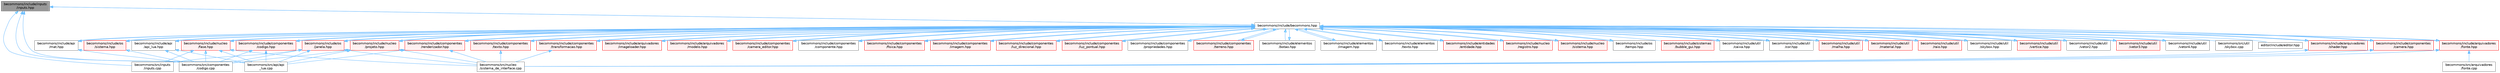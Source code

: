 digraph "becommons/include/inputs/inputs.hpp"
{
 // LATEX_PDF_SIZE
  bgcolor="transparent";
  edge [fontname=Helvetica,fontsize=10,labelfontname=Helvetica,labelfontsize=10];
  node [fontname=Helvetica,fontsize=10,shape=box,height=0.2,width=0.4];
  Node1 [id="Node000001",label="becommons/include/inputs\l/inputs.hpp",height=0.2,width=0.4,color="gray40", fillcolor="grey60", style="filled", fontcolor="black",tooltip=" "];
  Node1 -> Node2 [id="edge1_Node000001_Node000002",dir="back",color="steelblue1",style="solid",tooltip=" "];
  Node2 [id="Node000002",label="becommons/include/becommons.hpp",height=0.2,width=0.4,color="grey40", fillcolor="white", style="filled",URL="$becommons_8hpp.html",tooltip=" "];
  Node2 -> Node3 [id="edge2_Node000002_Node000003",dir="back",color="steelblue1",style="solid",tooltip=" "];
  Node3 [id="Node000003",label="becommons/include/api\l/api_lua.hpp",height=0.2,width=0.4,color="grey40", fillcolor="white", style="filled",URL="$api__lua_8hpp.html",tooltip="Gerencia a configuração do luabridge para api lua."];
  Node3 -> Node2 [id="edge3_Node000003_Node000002",dir="back",color="steelblue1",style="solid",tooltip=" "];
  Node3 -> Node4 [id="edge4_Node000003_Node000004",dir="back",color="steelblue1",style="solid",tooltip=" "];
  Node4 [id="Node000004",label="becommons/src/api/api\l_lua.cpp",height=0.2,width=0.4,color="grey40", fillcolor="white", style="filled",URL="$api__lua_8cpp.html",tooltip=" "];
  Node3 -> Node5 [id="edge5_Node000003_Node000005",dir="back",color="steelblue1",style="solid",tooltip=" "];
  Node5 [id="Node000005",label="becommons/src/componentes\l/codigo.cpp",height=0.2,width=0.4,color="grey40", fillcolor="white", style="filled",URL="$codigo_8cpp.html",tooltip=" "];
  Node2 -> Node6 [id="edge6_Node000002_Node000006",dir="back",color="steelblue1",style="solid",tooltip=" "];
  Node6 [id="Node000006",label="becommons/include/api\l/mat.hpp",height=0.2,width=0.4,color="grey40", fillcolor="white", style="filled",URL="$mat_8hpp.html",tooltip="Gerencia funçoes matemáticas."];
  Node6 -> Node2 [id="edge7_Node000006_Node000002",dir="back",color="steelblue1",style="solid",tooltip=" "];
  Node6 -> Node5 [id="edge8_Node000006_Node000005",dir="back",color="steelblue1",style="solid",tooltip=" "];
  Node2 -> Node7 [id="edge9_Node000002_Node000007",dir="back",color="steelblue1",style="solid",tooltip=" "];
  Node7 [id="Node000007",label="becommons/include/arquivadores\l/fonte.hpp",height=0.2,width=0.4,color="red", fillcolor="#FFF0F0", style="filled",URL="$fonte_8hpp.html",tooltip="Define estruturas básicas para renderização de textos."];
  Node7 -> Node2 [id="edge10_Node000007_Node000002",dir="back",color="steelblue1",style="solid",tooltip=" "];
  Node7 -> Node8 [id="edge11_Node000007_Node000008",dir="back",color="steelblue1",style="solid",tooltip=" "];
  Node8 [id="Node000008",label="becommons/src/arquivadores\l/fonte.cpp",height=0.2,width=0.4,color="grey40", fillcolor="white", style="filled",URL="$fonte_8cpp.html",tooltip=" "];
  Node7 -> Node9 [id="edge12_Node000007_Node000009",dir="back",color="steelblue1",style="solid",tooltip=" "];
  Node9 [id="Node000009",label="becommons/src/nucleo\l/sistema_de_interface.cpp",height=0.2,width=0.4,color="grey40", fillcolor="white", style="filled",URL="$sistema__de__interface_8cpp.html",tooltip=" "];
  Node2 -> Node11 [id="edge13_Node000002_Node000011",dir="back",color="steelblue1",style="solid",tooltip=" "];
  Node11 [id="Node000011",label="becommons/include/arquivadores\l/imageloader.hpp",height=0.2,width=0.4,color="red", fillcolor="#FFF0F0", style="filled",URL="$imageloader_8hpp.html",tooltip="Gerencia as imagems/texturas carregadas na engine."];
  Node11 -> Node2 [id="edge14_Node000011_Node000002",dir="back",color="steelblue1",style="solid",tooltip=" "];
  Node2 -> Node16 [id="edge15_Node000002_Node000016",dir="back",color="steelblue1",style="solid",tooltip=" "];
  Node16 [id="Node000016",label="becommons/include/arquivadores\l/modelo.hpp",height=0.2,width=0.4,color="red", fillcolor="#FFF0F0", style="filled",URL="$modelo_8hpp.html",tooltip="Carrega um modelo usando a biblioteca assimp com base em um diretório."];
  Node16 -> Node2 [id="edge16_Node000016_Node000002",dir="back",color="steelblue1",style="solid",tooltip=" "];
  Node2 -> Node17 [id="edge17_Node000002_Node000017",dir="back",color="steelblue1",style="solid",tooltip=" "];
  Node17 [id="Node000017",label="becommons/include/arquivadores\l/shader.hpp",height=0.2,width=0.4,color="red", fillcolor="#FFF0F0", style="filled",URL="$shader_8hpp.html",tooltip="Gerencia os shaders GLSL."];
  Node17 -> Node2 [id="edge18_Node000017_Node000002",dir="back",color="steelblue1",style="solid",tooltip=" "];
  Node17 -> Node9 [id="edge19_Node000017_Node000009",dir="back",color="steelblue1",style="solid",tooltip=" "];
  Node2 -> Node23 [id="edge20_Node000002_Node000023",dir="back",color="steelblue1",style="solid",tooltip=" "];
  Node23 [id="Node000023",label="becommons/include/componentes\l/camera.hpp",height=0.2,width=0.4,color="red", fillcolor="#FFF0F0", style="filled",URL="$camera_8hpp.html",tooltip="Estrutura básica de câmera."];
  Node23 -> Node2 [id="edge21_Node000023_Node000002",dir="back",color="steelblue1",style="solid",tooltip=" "];
  Node23 -> Node9 [id="edge22_Node000023_Node000009",dir="back",color="steelblue1",style="solid",tooltip=" "];
  Node2 -> Node26 [id="edge23_Node000002_Node000026",dir="back",color="steelblue1",style="solid",tooltip=" "];
  Node26 [id="Node000026",label="becommons/include/componentes\l/camera_editor.hpp",height=0.2,width=0.4,color="red", fillcolor="#FFF0F0", style="filled",URL="$camera__editor_8hpp.html",tooltip=" "];
  Node26 -> Node2 [id="edge24_Node000026_Node000002",dir="back",color="steelblue1",style="solid",tooltip=" "];
  Node2 -> Node31 [id="edge25_Node000002_Node000031",dir="back",color="steelblue1",style="solid",tooltip=" "];
  Node31 [id="Node000031",label="becommons/include/componentes\l/codigo.hpp",height=0.2,width=0.4,color="red", fillcolor="#FFF0F0", style="filled",URL="$codigo_8hpp.html",tooltip="Componente de código para entidades ECS."];
  Node31 -> Node2 [id="edge26_Node000031_Node000002",dir="back",color="steelblue1",style="solid",tooltip=" "];
  Node31 -> Node4 [id="edge27_Node000031_Node000004",dir="back",color="steelblue1",style="solid",tooltip=" "];
  Node31 -> Node5 [id="edge28_Node000031_Node000005",dir="back",color="steelblue1",style="solid",tooltip=" "];
  Node2 -> Node33 [id="edge29_Node000002_Node000033",dir="back",color="steelblue1",style="solid",tooltip=" "];
  Node33 [id="Node000033",label="becommons/include/componentes\l/componente.hpp",height=0.2,width=0.4,color="grey40", fillcolor="white", style="filled",URL="$componente_8hpp.html",tooltip="Estrutura base para componetes."];
  Node33 -> Node2 [id="edge30_Node000033_Node000002",dir="back",color="steelblue1",style="solid",tooltip=" "];
  Node2 -> Node34 [id="edge31_Node000002_Node000034",dir="back",color="steelblue1",style="solid",tooltip=" "];
  Node34 [id="Node000034",label="becommons/include/componentes\l/fisica.hpp",height=0.2,width=0.4,color="red", fillcolor="#FFF0F0", style="filled",URL="$fisica_8hpp.html",tooltip="Componente de física para entidades ECS."];
  Node34 -> Node2 [id="edge32_Node000034_Node000002",dir="back",color="steelblue1",style="solid",tooltip=" "];
  Node2 -> Node37 [id="edge33_Node000002_Node000037",dir="back",color="steelblue1",style="solid",tooltip=" "];
  Node37 [id="Node000037",label="becommons/include/componentes\l/imagem.hpp",height=0.2,width=0.4,color="red", fillcolor="#FFF0F0", style="filled",URL="$componentes_2imagem_8hpp.html",tooltip=" "];
  Node37 -> Node2 [id="edge34_Node000037_Node000002",dir="back",color="steelblue1",style="solid",tooltip=" "];
  Node2 -> Node38 [id="edge35_Node000002_Node000038",dir="back",color="steelblue1",style="solid",tooltip=" "];
  Node38 [id="Node000038",label="becommons/include/componentes\l/luz_direcional.hpp",height=0.2,width=0.4,color="red", fillcolor="#FFF0F0", style="filled",URL="$luz__direcional_8hpp.html",tooltip=" "];
  Node38 -> Node2 [id="edge36_Node000038_Node000002",dir="back",color="steelblue1",style="solid",tooltip=" "];
  Node2 -> Node39 [id="edge37_Node000002_Node000039",dir="back",color="steelblue1",style="solid",tooltip=" "];
  Node39 [id="Node000039",label="becommons/include/componentes\l/luz_pontual.hpp",height=0.2,width=0.4,color="red", fillcolor="#FFF0F0", style="filled",URL="$luz__pontual_8hpp.html",tooltip=" "];
  Node39 -> Node2 [id="edge38_Node000039_Node000002",dir="back",color="steelblue1",style="solid",tooltip=" "];
  Node2 -> Node40 [id="edge39_Node000002_Node000040",dir="back",color="steelblue1",style="solid",tooltip=" "];
  Node40 [id="Node000040",label="becommons/include/componentes\l/propriedades.hpp",height=0.2,width=0.4,color="grey40", fillcolor="white", style="filled",URL="$propriedades_8hpp.html",tooltip=" "];
  Node40 -> Node2 [id="edge40_Node000040_Node000002",dir="back",color="steelblue1",style="solid",tooltip=" "];
  Node2 -> Node41 [id="edge41_Node000002_Node000041",dir="back",color="steelblue1",style="solid",tooltip=" "];
  Node41 [id="Node000041",label="becommons/include/componentes\l/renderizador.hpp",height=0.2,width=0.4,color="red", fillcolor="#FFF0F0", style="filled",URL="$renderizador_8hpp.html",tooltip=" "];
  Node41 -> Node2 [id="edge42_Node000041_Node000002",dir="back",color="steelblue1",style="solid",tooltip=" "];
  Node41 -> Node4 [id="edge43_Node000041_Node000004",dir="back",color="steelblue1",style="solid",tooltip=" "];
  Node41 -> Node9 [id="edge44_Node000041_Node000009",dir="back",color="steelblue1",style="solid",tooltip=" "];
  Node2 -> Node42 [id="edge45_Node000002_Node000042",dir="back",color="steelblue1",style="solid",tooltip=" "];
  Node42 [id="Node000042",label="becommons/include/componentes\l/terreno.hpp",height=0.2,width=0.4,color="red", fillcolor="#FFF0F0", style="filled",URL="$terreno_8hpp.html",tooltip=" "];
  Node42 -> Node2 [id="edge46_Node000042_Node000002",dir="back",color="steelblue1",style="solid",tooltip=" "];
  Node2 -> Node43 [id="edge47_Node000002_Node000043",dir="back",color="steelblue1",style="solid",tooltip=" "];
  Node43 [id="Node000043",label="becommons/include/componentes\l/texto.hpp",height=0.2,width=0.4,color="red", fillcolor="#FFF0F0", style="filled",URL="$componentes_2texto_8hpp.html",tooltip=" "];
  Node43 -> Node2 [id="edge48_Node000043_Node000002",dir="back",color="steelblue1",style="solid",tooltip=" "];
  Node43 -> Node9 [id="edge49_Node000043_Node000009",dir="back",color="steelblue1",style="solid",tooltip=" "];
  Node2 -> Node44 [id="edge50_Node000002_Node000044",dir="back",color="steelblue1",style="solid",tooltip=" "];
  Node44 [id="Node000044",label="becommons/include/componentes\l/transformacao.hpp",height=0.2,width=0.4,color="red", fillcolor="#FFF0F0", style="filled",URL="$transformacao_8hpp.html",tooltip="Calcula a mtriz de modelo para um objeto 3d qualquer."];
  Node44 -> Node2 [id="edge51_Node000044_Node000002",dir="back",color="steelblue1",style="solid",tooltip=" "];
  Node44 -> Node9 [id="edge52_Node000044_Node000009",dir="back",color="steelblue1",style="solid",tooltip=" "];
  Node2 -> Node46 [id="edge53_Node000002_Node000046",dir="back",color="steelblue1",style="solid",tooltip=" "];
  Node46 [id="Node000046",label="becommons/include/elementos\l/botao.hpp",height=0.2,width=0.4,color="grey40", fillcolor="white", style="filled",URL="$botao_8hpp.html",tooltip=" "];
  Node46 -> Node2 [id="edge54_Node000046_Node000002",dir="back",color="steelblue1",style="solid",tooltip=" "];
  Node2 -> Node47 [id="edge55_Node000002_Node000047",dir="back",color="steelblue1",style="solid",tooltip=" "];
  Node47 [id="Node000047",label="becommons/include/elementos\l/imagem.hpp",height=0.2,width=0.4,color="grey40", fillcolor="white", style="filled",URL="$elementos_2imagem_8hpp.html",tooltip="Gerencia a configuração do luabridge para api lua."];
  Node47 -> Node2 [id="edge56_Node000047_Node000002",dir="back",color="steelblue1",style="solid",tooltip=" "];
  Node2 -> Node48 [id="edge57_Node000002_Node000048",dir="back",color="steelblue1",style="solid",tooltip=" "];
  Node48 [id="Node000048",label="becommons/include/elementos\l/texto.hpp",height=0.2,width=0.4,color="grey40", fillcolor="white", style="filled",URL="$elementos_2texto_8hpp.html",tooltip=" "];
  Node48 -> Node2 [id="edge58_Node000048_Node000002",dir="back",color="steelblue1",style="solid",tooltip=" "];
  Node2 -> Node49 [id="edge59_Node000002_Node000049",dir="back",color="steelblue1",style="solid",tooltip=" "];
  Node49 [id="Node000049",label="becommons/include/entidades\l/entidade.hpp",height=0.2,width=0.4,color="red", fillcolor="#FFF0F0", style="filled",URL="$entidade_8hpp.html",tooltip="Inclusoes e defini��es relacionadas � entidade."];
  Node49 -> Node2 [id="edge60_Node000049_Node000002",dir="back",color="steelblue1",style="solid",tooltip=" "];
  Node2 -> Node1 [id="edge61_Node000002_Node000001",dir="back",color="steelblue1",style="solid",tooltip=" "];
  Node2 -> Node50 [id="edge62_Node000002_Node000050",dir="back",color="steelblue1",style="solid",tooltip=" "];
  Node50 [id="Node000050",label="becommons/include/nucleo\l/fase.hpp",height=0.2,width=0.4,color="red", fillcolor="#FFF0F0", style="filled",URL="$fase_8hpp.html",tooltip="Gerencia sistemas numa fase."];
  Node50 -> Node2 [id="edge63_Node000050_Node000002",dir="back",color="steelblue1",style="solid",tooltip=" "];
  Node50 -> Node4 [id="edge64_Node000050_Node000004",dir="back",color="steelblue1",style="solid",tooltip=" "];
  Node50 -> Node5 [id="edge65_Node000050_Node000005",dir="back",color="steelblue1",style="solid",tooltip=" "];
  Node50 -> Node51 [id="edge66_Node000050_Node000051",dir="back",color="steelblue1",style="solid",tooltip=" "];
  Node51 [id="Node000051",label="becommons/src/inputs\l/inputs.cpp",height=0.2,width=0.4,color="grey40", fillcolor="white", style="filled",URL="$inputs_8cpp.html",tooltip=" "];
  Node50 -> Node9 [id="edge67_Node000050_Node000009",dir="back",color="steelblue1",style="solid",tooltip=" "];
  Node2 -> Node53 [id="edge68_Node000002_Node000053",dir="back",color="steelblue1",style="solid",tooltip=" "];
  Node53 [id="Node000053",label="becommons/include/nucleo\l/projeto.hpp",height=0.2,width=0.4,color="red", fillcolor="#FFF0F0", style="filled",URL="$projeto_8hpp.html",tooltip="Gerencia configurações do projeto."];
  Node53 -> Node2 [id="edge69_Node000053_Node000002",dir="back",color="steelblue1",style="solid",tooltip=" "];
  Node53 -> Node4 [id="edge70_Node000053_Node000004",dir="back",color="steelblue1",style="solid",tooltip=" "];
  Node53 -> Node5 [id="edge71_Node000053_Node000005",dir="back",color="steelblue1",style="solid",tooltip=" "];
  Node53 -> Node9 [id="edge72_Node000053_Node000009",dir="back",color="steelblue1",style="solid",tooltip=" "];
  Node2 -> Node55 [id="edge73_Node000002_Node000055",dir="back",color="steelblue1",style="solid",tooltip=" "];
  Node55 [id="Node000055",label="becommons/include/nucleo\l/registro.hpp",height=0.2,width=0.4,color="red", fillcolor="#FFF0F0", style="filled",URL="$registro_8hpp.html",tooltip="Inclusoes e definições relacionadas à registro."];
  Node55 -> Node2 [id="edge74_Node000055_Node000002",dir="back",color="steelblue1",style="solid",tooltip=" "];
  Node2 -> Node56 [id="edge75_Node000002_Node000056",dir="back",color="steelblue1",style="solid",tooltip=" "];
  Node56 [id="Node000056",label="becommons/include/nucleo\l/sistema.hpp",height=0.2,width=0.4,color="red", fillcolor="#FFF0F0", style="filled",URL="$nucleo_2sistema_8hpp.html",tooltip=" "];
  Node56 -> Node2 [id="edge76_Node000056_Node000002",dir="back",color="steelblue1",style="solid",tooltip=" "];
  Node2 -> Node59 [id="edge77_Node000002_Node000059",dir="back",color="steelblue1",style="solid",tooltip=" "];
  Node59 [id="Node000059",label="becommons/include/os\l/janela.hpp",height=0.2,width=0.4,color="red", fillcolor="#FFF0F0", style="filled",URL="$janela_8hpp.html",tooltip="Inicia e gerencia janela glfw."];
  Node59 -> Node2 [id="edge78_Node000059_Node000002",dir="back",color="steelblue1",style="solid",tooltip=" "];
  Node59 -> Node4 [id="edge79_Node000059_Node000004",dir="back",color="steelblue1",style="solid",tooltip=" "];
  Node59 -> Node5 [id="edge80_Node000059_Node000005",dir="back",color="steelblue1",style="solid",tooltip=" "];
  Node59 -> Node51 [id="edge81_Node000059_Node000051",dir="back",color="steelblue1",style="solid",tooltip=" "];
  Node59 -> Node9 [id="edge82_Node000059_Node000009",dir="back",color="steelblue1",style="solid",tooltip=" "];
  Node2 -> Node61 [id="edge83_Node000002_Node000061",dir="back",color="steelblue1",style="solid",tooltip=" "];
  Node61 [id="Node000061",label="becommons/include/os\l/sistema.hpp",height=0.2,width=0.4,color="red", fillcolor="#FFF0F0", style="filled",URL="$os_2sistema_8hpp.html",tooltip="funçoes do sistema"];
  Node61 -> Node2 [id="edge84_Node000061_Node000002",dir="back",color="steelblue1",style="solid",tooltip=" "];
  Node61 -> Node5 [id="edge85_Node000061_Node000005",dir="back",color="steelblue1",style="solid",tooltip=" "];
  Node2 -> Node62 [id="edge86_Node000002_Node000062",dir="back",color="steelblue1",style="solid",tooltip=" "];
  Node62 [id="Node000062",label="becommons/include/os\l/tempo.hpp",height=0.2,width=0.4,color="grey40", fillcolor="white", style="filled",URL="$tempo_8hpp.html",tooltip="Inicia e gerencia o tempo."];
  Node62 -> Node2 [id="edge87_Node000062_Node000002",dir="back",color="steelblue1",style="solid",tooltip=" "];
  Node2 -> Node63 [id="edge88_Node000002_Node000063",dir="back",color="steelblue1",style="solid",tooltip=" "];
  Node63 [id="Node000063",label="becommons/include/sistemas\l/bubble_gui.hpp",height=0.2,width=0.4,color="red", fillcolor="#FFF0F0", style="filled",URL="$bubble__gui_8hpp.html",tooltip=" "];
  Node2 -> Node64 [id="edge89_Node000002_Node000064",dir="back",color="steelblue1",style="solid",tooltip=" "];
  Node64 [id="Node000064",label="becommons/include/util\l/caixa.hpp",height=0.2,width=0.4,color="grey40", fillcolor="white", style="filled",URL="$caixa_8hpp.html",tooltip=" "];
  Node64 -> Node2 [id="edge90_Node000064_Node000002",dir="back",color="steelblue1",style="solid",tooltip=" "];
  Node2 -> Node65 [id="edge91_Node000002_Node000065",dir="back",color="steelblue1",style="solid",tooltip=" "];
  Node65 [id="Node000065",label="becommons/include/util\l/cor.hpp",height=0.2,width=0.4,color="grey40", fillcolor="white", style="filled",URL="$cor_8hpp.html",tooltip=" "];
  Node65 -> Node2 [id="edge92_Node000065_Node000002",dir="back",color="steelblue1",style="solid",tooltip=" "];
  Node2 -> Node66 [id="edge93_Node000002_Node000066",dir="back",color="steelblue1",style="solid",tooltip=" "];
  Node66 [id="Node000066",label="becommons/include/util\l/malha.hpp",height=0.2,width=0.4,color="red", fillcolor="#FFF0F0", style="filled",URL="$malha_8hpp.html",tooltip=" "];
  Node66 -> Node2 [id="edge94_Node000066_Node000002",dir="back",color="steelblue1",style="solid",tooltip=" "];
  Node2 -> Node68 [id="edge95_Node000002_Node000068",dir="back",color="steelblue1",style="solid",tooltip=" "];
  Node68 [id="Node000068",label="becommons/include/util\l/material.hpp",height=0.2,width=0.4,color="red", fillcolor="#FFF0F0", style="filled",URL="$material_8hpp.html",tooltip=" "];
  Node68 -> Node2 [id="edge96_Node000068_Node000002",dir="back",color="steelblue1",style="solid",tooltip=" "];
  Node2 -> Node69 [id="edge97_Node000002_Node000069",dir="back",color="steelblue1",style="solid",tooltip=" "];
  Node69 [id="Node000069",label="becommons/include/util\l/raio.hpp",height=0.2,width=0.4,color="red", fillcolor="#FFF0F0", style="filled",URL="$raio_8hpp.html",tooltip=" "];
  Node69 -> Node2 [id="edge98_Node000069_Node000002",dir="back",color="steelblue1",style="solid",tooltip=" "];
  Node2 -> Node70 [id="edge99_Node000002_Node000070",dir="back",color="steelblue1",style="solid",tooltip=" "];
  Node70 [id="Node000070",label="becommons/include/util\l/skybox.hpp",height=0.2,width=0.4,color="grey40", fillcolor="white", style="filled",URL="$skybox_8hpp.html",tooltip=" "];
  Node70 -> Node2 [id="edge100_Node000070_Node000002",dir="back",color="steelblue1",style="solid",tooltip=" "];
  Node2 -> Node71 [id="edge101_Node000002_Node000071",dir="back",color="steelblue1",style="solid",tooltip=" "];
  Node71 [id="Node000071",label="becommons/include/util\l/vertice.hpp",height=0.2,width=0.4,color="red", fillcolor="#FFF0F0", style="filled",URL="$vertice_8hpp.html",tooltip=" "];
  Node71 -> Node2 [id="edge102_Node000071_Node000002",dir="back",color="steelblue1",style="solid",tooltip=" "];
  Node2 -> Node72 [id="edge103_Node000002_Node000072",dir="back",color="steelblue1",style="solid",tooltip=" "];
  Node72 [id="Node000072",label="becommons/include/util\l/vetor2.hpp",height=0.2,width=0.4,color="grey40", fillcolor="white", style="filled",URL="$vetor2_8hpp.html",tooltip=" "];
  Node72 -> Node2 [id="edge104_Node000072_Node000002",dir="back",color="steelblue1",style="solid",tooltip=" "];
  Node2 -> Node73 [id="edge105_Node000002_Node000073",dir="back",color="steelblue1",style="solid",tooltip=" "];
  Node73 [id="Node000073",label="becommons/include/util\l/vetor3.hpp",height=0.2,width=0.4,color="red", fillcolor="#FFF0F0", style="filled",URL="$vetor3_8hpp.html",tooltip=" "];
  Node73 -> Node2 [id="edge106_Node000073_Node000002",dir="back",color="steelblue1",style="solid",tooltip=" "];
  Node2 -> Node74 [id="edge107_Node000002_Node000074",dir="back",color="steelblue1",style="solid",tooltip=" "];
  Node74 [id="Node000074",label="becommons/include/util\l/vetor4.hpp",height=0.2,width=0.4,color="grey40", fillcolor="white", style="filled",URL="$vetor4_8hpp.html",tooltip=" "];
  Node74 -> Node2 [id="edge108_Node000074_Node000002",dir="back",color="steelblue1",style="solid",tooltip=" "];
  Node2 -> Node75 [id="edge109_Node000002_Node000075",dir="back",color="steelblue1",style="solid",tooltip=" "];
  Node75 [id="Node000075",label="becommons/src/util\l/skybox.cpp",height=0.2,width=0.4,color="grey40", fillcolor="white", style="filled",URL="$skybox_8cpp.html",tooltip=" "];
  Node2 -> Node29 [id="edge110_Node000002_Node000029",dir="back",color="steelblue1",style="solid",tooltip=" "];
  Node29 [id="Node000029",label="editor/include/editor.hpp",height=0.2,width=0.4,color="grey40", fillcolor="white", style="filled",URL="$editor_8hpp.html",tooltip=" "];
  Node1 -> Node4 [id="edge111_Node000001_Node000004",dir="back",color="steelblue1",style="solid",tooltip=" "];
  Node1 -> Node5 [id="edge112_Node000001_Node000005",dir="back",color="steelblue1",style="solid",tooltip=" "];
  Node1 -> Node51 [id="edge113_Node000001_Node000051",dir="back",color="steelblue1",style="solid",tooltip=" "];
}
